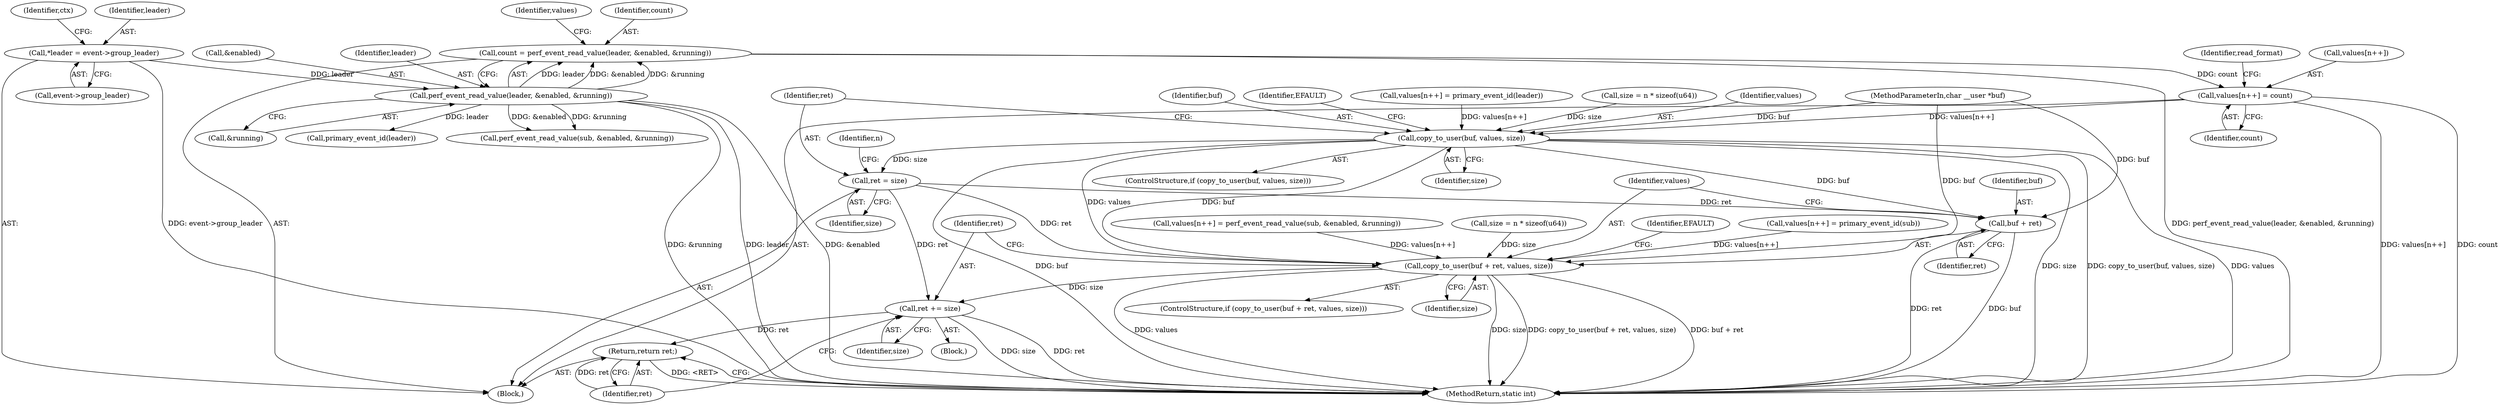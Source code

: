 digraph "0_linux_f63a8daa5812afef4f06c962351687e1ff9ccb2b_4@array" {
"1000174" [label="(Call,values[n++] = count)"];
"1000136" [label="(Call,count = perf_event_read_value(leader, &enabled, &running))"];
"1000138" [label="(Call,perf_event_read_value(leader, &enabled, &running))"];
"1000106" [label="(Call,*leader = event->group_leader)"];
"1000198" [label="(Call,copy_to_user(buf, values, size))"];
"1000205" [label="(Call,ret = size)"];
"1000241" [label="(Call,copy_to_user(buf + ret, values, size))"];
"1000251" [label="(Call,ret += size)"];
"1000254" [label="(Return,return ret;)"];
"1000242" [label="(Call,buf + ret)"];
"1000256" [label="(MethodReturn,static int)"];
"1000146" [label="(Identifier,values)"];
"1000242" [label="(Call,buf + ret)"];
"1000241" [label="(Call,copy_to_user(buf + ret, values, size))"];
"1000142" [label="(Call,&running)"];
"1000140" [label="(Call,&enabled)"];
"1000240" [label="(ControlStructure,if (copy_to_user(buf + ret, values, size)))"];
"1000212" [label="(Call,values[n++] = perf_event_read_value(sub, &enabled, &running))"];
"1000189" [label="(Call,primary_event_id(leader))"];
"1000137" [label="(Identifier,count)"];
"1000234" [label="(Call,size = n * sizeof(u64))"];
"1000244" [label="(Identifier,ret)"];
"1000199" [label="(Identifier,buf)"];
"1000175" [label="(Call,values[n++])"];
"1000206" [label="(Identifier,ret)"];
"1000197" [label="(ControlStructure,if (copy_to_user(buf, values, size)))"];
"1000245" [label="(Identifier,values)"];
"1000204" [label="(Identifier,EFAULT)"];
"1000250" [label="(Identifier,EFAULT)"];
"1000136" [label="(Call,count = perf_event_read_value(leader, &enabled, &running))"];
"1000114" [label="(Identifier,ctx)"];
"1000243" [label="(Identifier,buf)"];
"1000253" [label="(Identifier,size)"];
"1000198" [label="(Call,copy_to_user(buf, values, size))"];
"1000184" [label="(Call,values[n++] = primary_event_id(leader))"];
"1000138" [label="(Call,perf_event_read_value(leader, &enabled, &running))"];
"1000252" [label="(Identifier,ret)"];
"1000108" [label="(Call,event->group_leader)"];
"1000255" [label="(Identifier,ret)"];
"1000174" [label="(Call,values[n++] = count)"];
"1000227" [label="(Call,values[n++] = primary_event_id(sub))"];
"1000208" [label="(Block,)"];
"1000254" [label="(Return,return ret;)"];
"1000106" [label="(Call,*leader = event->group_leader)"];
"1000191" [label="(Call,size = n * sizeof(u64))"];
"1000207" [label="(Identifier,size)"];
"1000251" [label="(Call,ret += size)"];
"1000179" [label="(Identifier,count)"];
"1000246" [label="(Identifier,size)"];
"1000205" [label="(Call,ret = size)"];
"1000107" [label="(Identifier,leader)"];
"1000104" [label="(Block,)"];
"1000201" [label="(Identifier,size)"];
"1000139" [label="(Identifier,leader)"];
"1000200" [label="(Identifier,values)"];
"1000103" [label="(MethodParameterIn,char __user *buf)"];
"1000210" [label="(Identifier,n)"];
"1000217" [label="(Call,perf_event_read_value(sub, &enabled, &running))"];
"1000182" [label="(Identifier,read_format)"];
"1000174" -> "1000104"  [label="AST: "];
"1000174" -> "1000179"  [label="CFG: "];
"1000175" -> "1000174"  [label="AST: "];
"1000179" -> "1000174"  [label="AST: "];
"1000182" -> "1000174"  [label="CFG: "];
"1000174" -> "1000256"  [label="DDG: count"];
"1000174" -> "1000256"  [label="DDG: values[n++]"];
"1000136" -> "1000174"  [label="DDG: count"];
"1000174" -> "1000198"  [label="DDG: values[n++]"];
"1000136" -> "1000104"  [label="AST: "];
"1000136" -> "1000138"  [label="CFG: "];
"1000137" -> "1000136"  [label="AST: "];
"1000138" -> "1000136"  [label="AST: "];
"1000146" -> "1000136"  [label="CFG: "];
"1000136" -> "1000256"  [label="DDG: perf_event_read_value(leader, &enabled, &running)"];
"1000138" -> "1000136"  [label="DDG: leader"];
"1000138" -> "1000136"  [label="DDG: &enabled"];
"1000138" -> "1000136"  [label="DDG: &running"];
"1000138" -> "1000142"  [label="CFG: "];
"1000139" -> "1000138"  [label="AST: "];
"1000140" -> "1000138"  [label="AST: "];
"1000142" -> "1000138"  [label="AST: "];
"1000138" -> "1000256"  [label="DDG: &running"];
"1000138" -> "1000256"  [label="DDG: leader"];
"1000138" -> "1000256"  [label="DDG: &enabled"];
"1000106" -> "1000138"  [label="DDG: leader"];
"1000138" -> "1000189"  [label="DDG: leader"];
"1000138" -> "1000217"  [label="DDG: &enabled"];
"1000138" -> "1000217"  [label="DDG: &running"];
"1000106" -> "1000104"  [label="AST: "];
"1000106" -> "1000108"  [label="CFG: "];
"1000107" -> "1000106"  [label="AST: "];
"1000108" -> "1000106"  [label="AST: "];
"1000114" -> "1000106"  [label="CFG: "];
"1000106" -> "1000256"  [label="DDG: event->group_leader"];
"1000198" -> "1000197"  [label="AST: "];
"1000198" -> "1000201"  [label="CFG: "];
"1000199" -> "1000198"  [label="AST: "];
"1000200" -> "1000198"  [label="AST: "];
"1000201" -> "1000198"  [label="AST: "];
"1000204" -> "1000198"  [label="CFG: "];
"1000206" -> "1000198"  [label="CFG: "];
"1000198" -> "1000256"  [label="DDG: size"];
"1000198" -> "1000256"  [label="DDG: values"];
"1000198" -> "1000256"  [label="DDG: buf"];
"1000198" -> "1000256"  [label="DDG: copy_to_user(buf, values, size)"];
"1000103" -> "1000198"  [label="DDG: buf"];
"1000184" -> "1000198"  [label="DDG: values[n++]"];
"1000191" -> "1000198"  [label="DDG: size"];
"1000198" -> "1000205"  [label="DDG: size"];
"1000198" -> "1000241"  [label="DDG: buf"];
"1000198" -> "1000241"  [label="DDG: values"];
"1000198" -> "1000242"  [label="DDG: buf"];
"1000205" -> "1000104"  [label="AST: "];
"1000205" -> "1000207"  [label="CFG: "];
"1000206" -> "1000205"  [label="AST: "];
"1000207" -> "1000205"  [label="AST: "];
"1000210" -> "1000205"  [label="CFG: "];
"1000205" -> "1000241"  [label="DDG: ret"];
"1000205" -> "1000242"  [label="DDG: ret"];
"1000205" -> "1000251"  [label="DDG: ret"];
"1000241" -> "1000240"  [label="AST: "];
"1000241" -> "1000246"  [label="CFG: "];
"1000242" -> "1000241"  [label="AST: "];
"1000245" -> "1000241"  [label="AST: "];
"1000246" -> "1000241"  [label="AST: "];
"1000250" -> "1000241"  [label="CFG: "];
"1000252" -> "1000241"  [label="CFG: "];
"1000241" -> "1000256"  [label="DDG: buf + ret"];
"1000241" -> "1000256"  [label="DDG: values"];
"1000241" -> "1000256"  [label="DDG: size"];
"1000241" -> "1000256"  [label="DDG: copy_to_user(buf + ret, values, size)"];
"1000103" -> "1000241"  [label="DDG: buf"];
"1000227" -> "1000241"  [label="DDG: values[n++]"];
"1000212" -> "1000241"  [label="DDG: values[n++]"];
"1000234" -> "1000241"  [label="DDG: size"];
"1000241" -> "1000251"  [label="DDG: size"];
"1000251" -> "1000208"  [label="AST: "];
"1000251" -> "1000253"  [label="CFG: "];
"1000252" -> "1000251"  [label="AST: "];
"1000253" -> "1000251"  [label="AST: "];
"1000255" -> "1000251"  [label="CFG: "];
"1000251" -> "1000256"  [label="DDG: size"];
"1000251" -> "1000256"  [label="DDG: ret"];
"1000251" -> "1000254"  [label="DDG: ret"];
"1000254" -> "1000104"  [label="AST: "];
"1000254" -> "1000255"  [label="CFG: "];
"1000255" -> "1000254"  [label="AST: "];
"1000256" -> "1000254"  [label="CFG: "];
"1000254" -> "1000256"  [label="DDG: <RET>"];
"1000255" -> "1000254"  [label="DDG: ret"];
"1000242" -> "1000244"  [label="CFG: "];
"1000243" -> "1000242"  [label="AST: "];
"1000244" -> "1000242"  [label="AST: "];
"1000245" -> "1000242"  [label="CFG: "];
"1000242" -> "1000256"  [label="DDG: ret"];
"1000242" -> "1000256"  [label="DDG: buf"];
"1000103" -> "1000242"  [label="DDG: buf"];
}
